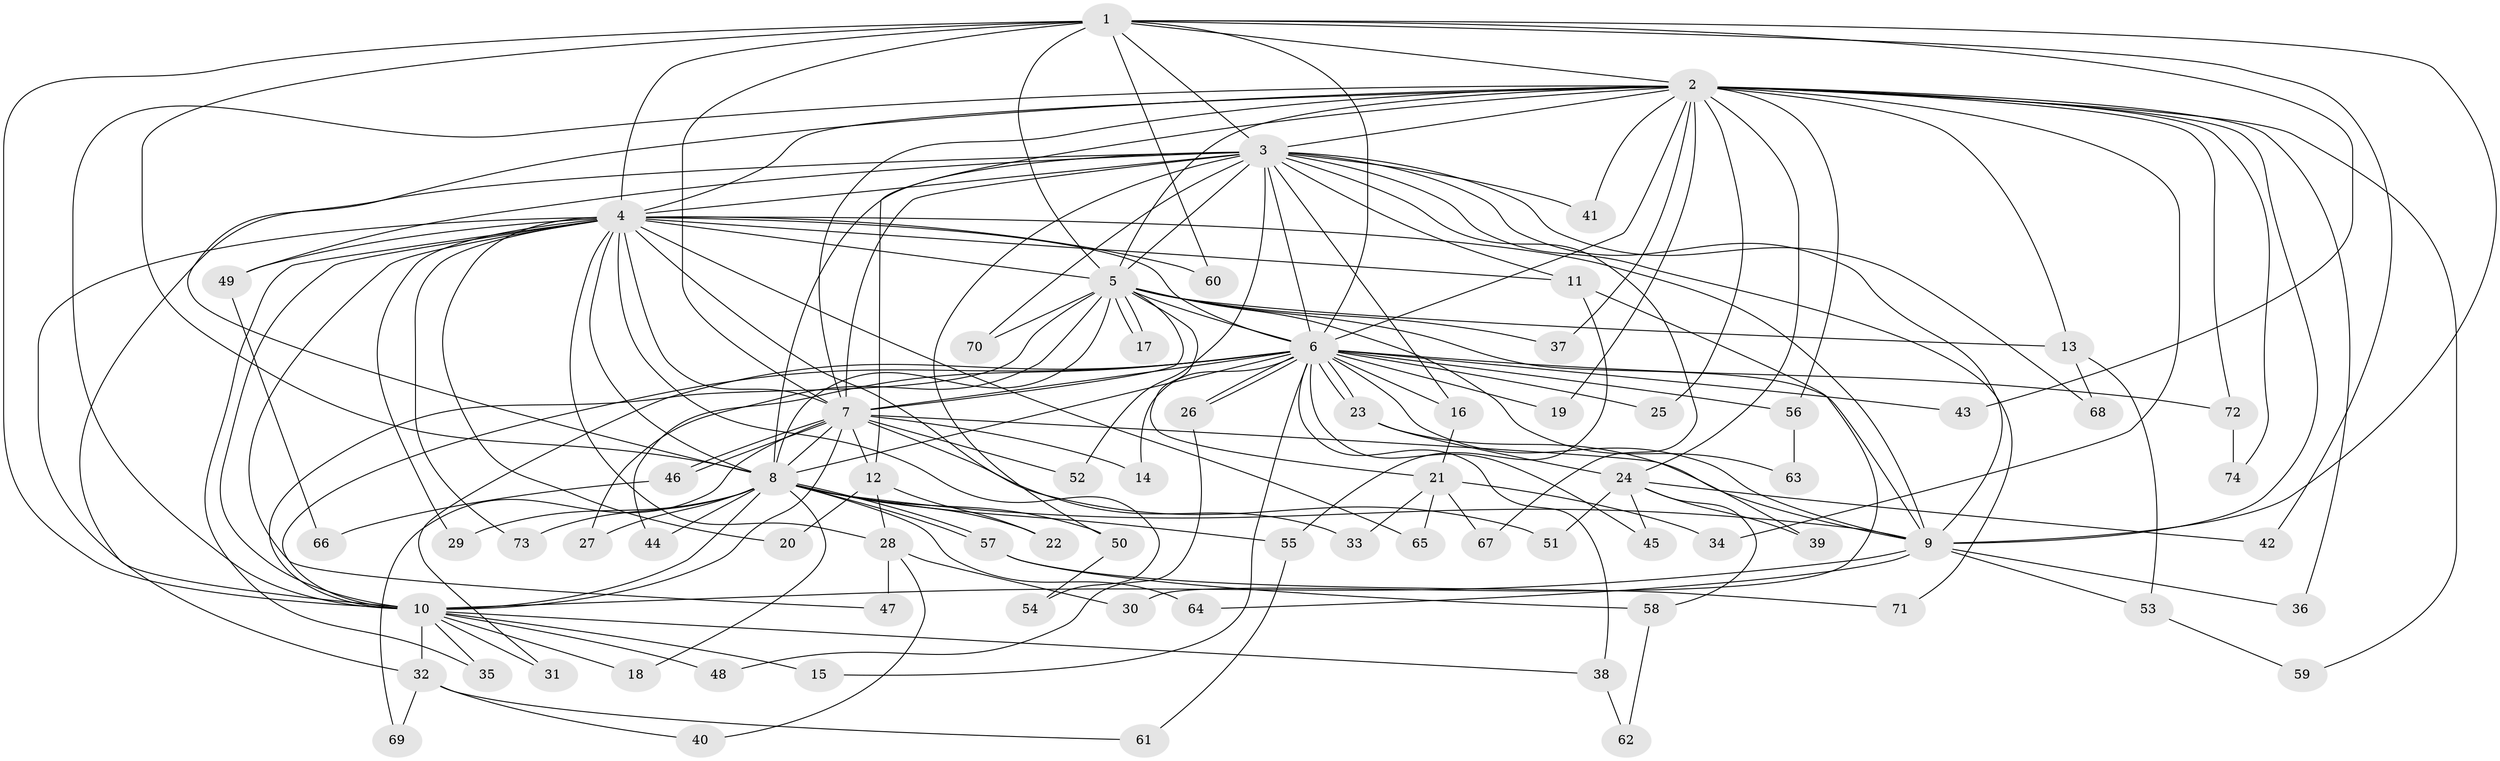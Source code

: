 // coarse degree distribution, {18: 0.044444444444444446, 3: 0.17777777777777778, 2: 0.4444444444444444, 5: 0.044444444444444446, 13: 0.022222222222222223, 19: 0.022222222222222223, 9: 0.022222222222222223, 6: 0.044444444444444446, 4: 0.06666666666666667, 12: 0.022222222222222223, 16: 0.044444444444444446, 14: 0.022222222222222223, 1: 0.022222222222222223}
// Generated by graph-tools (version 1.1) at 2025/36/03/04/25 23:36:34]
// undirected, 74 vertices, 173 edges
graph export_dot {
  node [color=gray90,style=filled];
  1;
  2;
  3;
  4;
  5;
  6;
  7;
  8;
  9;
  10;
  11;
  12;
  13;
  14;
  15;
  16;
  17;
  18;
  19;
  20;
  21;
  22;
  23;
  24;
  25;
  26;
  27;
  28;
  29;
  30;
  31;
  32;
  33;
  34;
  35;
  36;
  37;
  38;
  39;
  40;
  41;
  42;
  43;
  44;
  45;
  46;
  47;
  48;
  49;
  50;
  51;
  52;
  53;
  54;
  55;
  56;
  57;
  58;
  59;
  60;
  61;
  62;
  63;
  64;
  65;
  66;
  67;
  68;
  69;
  70;
  71;
  72;
  73;
  74;
  1 -- 2;
  1 -- 3;
  1 -- 4;
  1 -- 5;
  1 -- 6;
  1 -- 7;
  1 -- 8;
  1 -- 9;
  1 -- 10;
  1 -- 42;
  1 -- 43;
  1 -- 60;
  2 -- 3;
  2 -- 4;
  2 -- 5;
  2 -- 6;
  2 -- 7;
  2 -- 8;
  2 -- 9;
  2 -- 10;
  2 -- 12;
  2 -- 13;
  2 -- 19;
  2 -- 24;
  2 -- 25;
  2 -- 34;
  2 -- 36;
  2 -- 37;
  2 -- 41;
  2 -- 56;
  2 -- 59;
  2 -- 72;
  2 -- 74;
  3 -- 4;
  3 -- 5;
  3 -- 6;
  3 -- 7;
  3 -- 8;
  3 -- 9;
  3 -- 10;
  3 -- 11;
  3 -- 16;
  3 -- 41;
  3 -- 49;
  3 -- 50;
  3 -- 52;
  3 -- 67;
  3 -- 68;
  3 -- 70;
  3 -- 71;
  4 -- 5;
  4 -- 6;
  4 -- 7;
  4 -- 8;
  4 -- 9;
  4 -- 10;
  4 -- 11;
  4 -- 20;
  4 -- 28;
  4 -- 29;
  4 -- 32;
  4 -- 33;
  4 -- 35;
  4 -- 47;
  4 -- 49;
  4 -- 54;
  4 -- 60;
  4 -- 65;
  4 -- 73;
  5 -- 6;
  5 -- 7;
  5 -- 8;
  5 -- 9;
  5 -- 10;
  5 -- 13;
  5 -- 17;
  5 -- 17;
  5 -- 21;
  5 -- 27;
  5 -- 37;
  5 -- 63;
  5 -- 70;
  6 -- 7;
  6 -- 8;
  6 -- 9;
  6 -- 10;
  6 -- 14;
  6 -- 15;
  6 -- 16;
  6 -- 19;
  6 -- 23;
  6 -- 23;
  6 -- 25;
  6 -- 26;
  6 -- 26;
  6 -- 31;
  6 -- 38;
  6 -- 43;
  6 -- 44;
  6 -- 45;
  6 -- 56;
  6 -- 72;
  7 -- 8;
  7 -- 9;
  7 -- 10;
  7 -- 12;
  7 -- 14;
  7 -- 46;
  7 -- 46;
  7 -- 51;
  7 -- 52;
  7 -- 69;
  8 -- 9;
  8 -- 10;
  8 -- 18;
  8 -- 22;
  8 -- 27;
  8 -- 29;
  8 -- 44;
  8 -- 50;
  8 -- 55;
  8 -- 57;
  8 -- 57;
  8 -- 64;
  8 -- 73;
  9 -- 10;
  9 -- 36;
  9 -- 53;
  9 -- 64;
  10 -- 15;
  10 -- 18;
  10 -- 31;
  10 -- 32;
  10 -- 35;
  10 -- 38;
  10 -- 48;
  11 -- 30;
  11 -- 55;
  12 -- 20;
  12 -- 22;
  12 -- 28;
  13 -- 53;
  13 -- 68;
  16 -- 21;
  21 -- 33;
  21 -- 34;
  21 -- 65;
  21 -- 67;
  23 -- 24;
  23 -- 39;
  24 -- 39;
  24 -- 42;
  24 -- 45;
  24 -- 51;
  24 -- 58;
  26 -- 48;
  28 -- 30;
  28 -- 40;
  28 -- 47;
  32 -- 40;
  32 -- 61;
  32 -- 69;
  38 -- 62;
  46 -- 66;
  49 -- 66;
  50 -- 54;
  53 -- 59;
  55 -- 61;
  56 -- 63;
  57 -- 58;
  57 -- 71;
  58 -- 62;
  72 -- 74;
}
